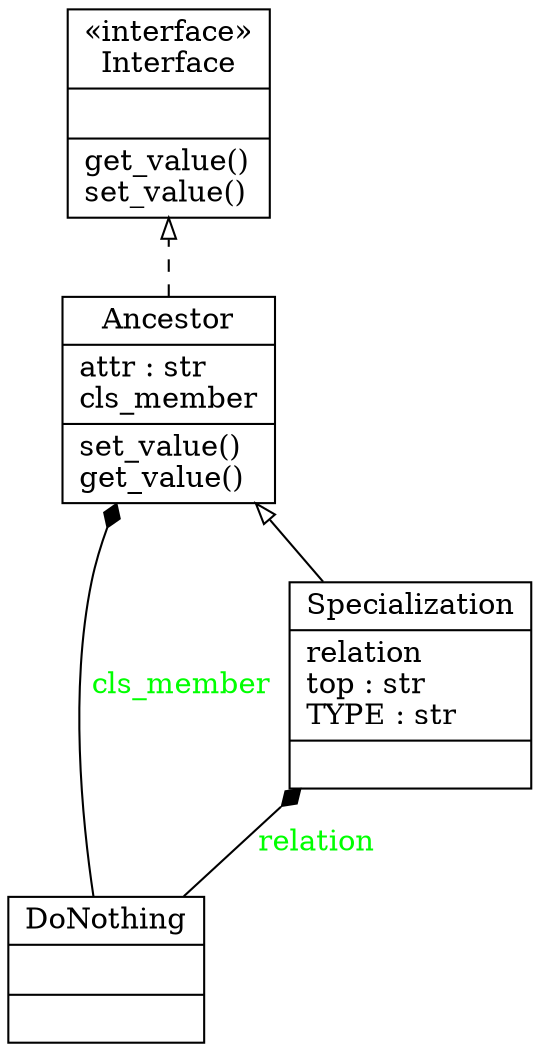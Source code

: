 digraph "classes_No_Name" {
charset="utf-8"
rankdir=BT
"4" [label="{Ancestor|attr : str\lcls_member\l|set_value()\lget_value()\l}", shape="record"];
"5" [label="{Specialization|relation\ltop : str\lTYPE : str\l|}", shape="record"];
"8" [label="{«interface»\nInterface|\l|get_value()\lset_value()\l}", shape="record"];
"9" [label="{DoNothing|\l|}", shape="record"];
"5" -> "4" [arrowhead="empty", arrowtail="none"];
"4" -> "8" [arrowhead="empty", arrowtail="node", style="dashed"];
"9" -> "4" [arrowhead="diamond", arrowtail="none", fontcolor="green", label="cls_member", style="solid"];
"9" -> "5" [arrowhead="diamond", arrowtail="none", fontcolor="green", label="relation", style="solid"];
}
